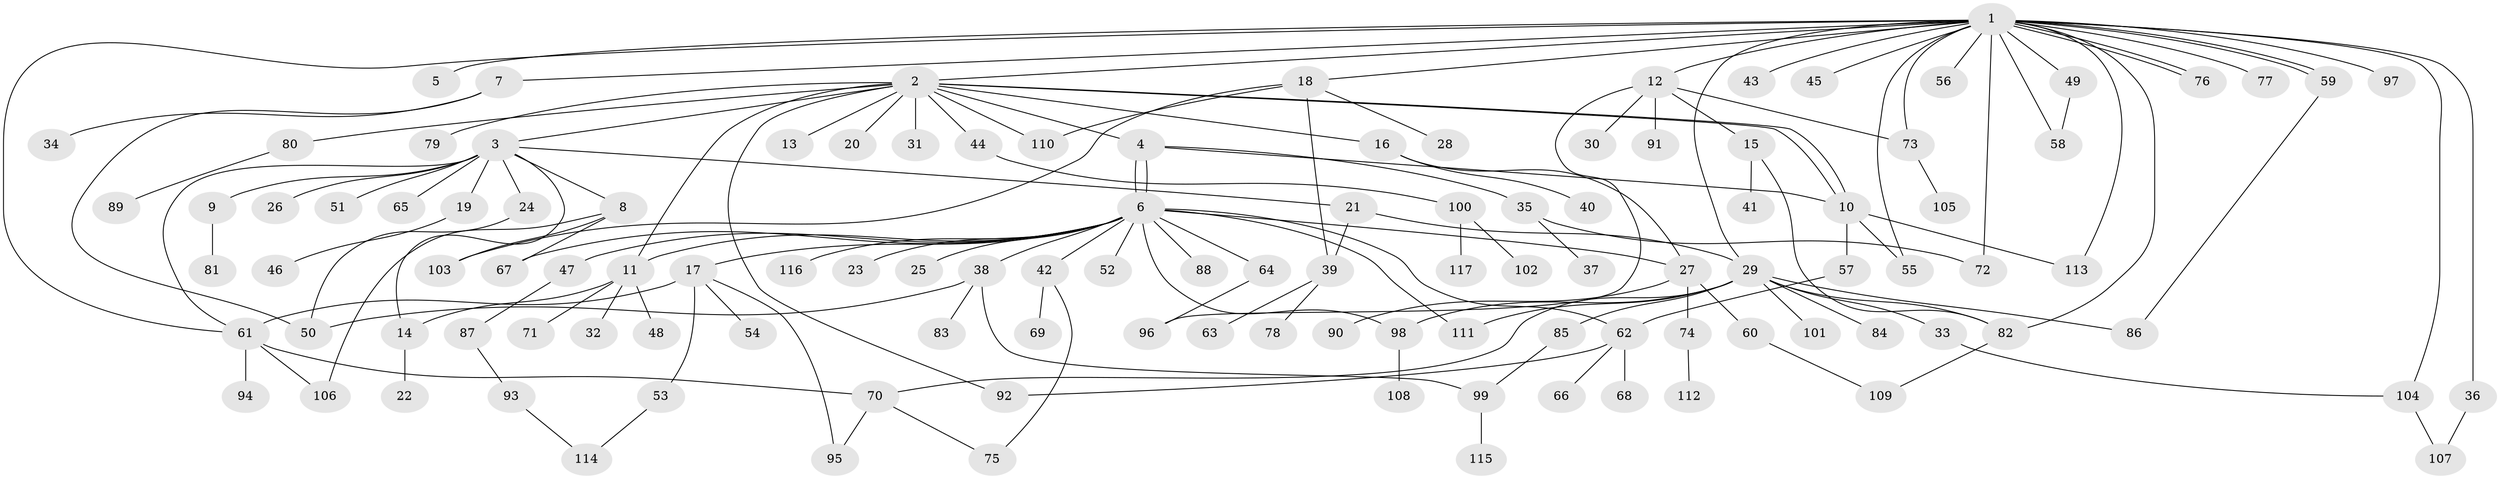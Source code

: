 // coarse degree distribution, {25: 0.011235955056179775, 16: 0.011235955056179775, 11: 0.02247191011235955, 5: 0.07865168539325842, 1: 0.449438202247191, 18: 0.011235955056179775, 4: 0.056179775280898875, 6: 0.02247191011235955, 2: 0.29213483146067415, 3: 0.0449438202247191}
// Generated by graph-tools (version 1.1) at 2025/41/03/06/25 10:41:46]
// undirected, 117 vertices, 155 edges
graph export_dot {
graph [start="1"]
  node [color=gray90,style=filled];
  1;
  2;
  3;
  4;
  5;
  6;
  7;
  8;
  9;
  10;
  11;
  12;
  13;
  14;
  15;
  16;
  17;
  18;
  19;
  20;
  21;
  22;
  23;
  24;
  25;
  26;
  27;
  28;
  29;
  30;
  31;
  32;
  33;
  34;
  35;
  36;
  37;
  38;
  39;
  40;
  41;
  42;
  43;
  44;
  45;
  46;
  47;
  48;
  49;
  50;
  51;
  52;
  53;
  54;
  55;
  56;
  57;
  58;
  59;
  60;
  61;
  62;
  63;
  64;
  65;
  66;
  67;
  68;
  69;
  70;
  71;
  72;
  73;
  74;
  75;
  76;
  77;
  78;
  79;
  80;
  81;
  82;
  83;
  84;
  85;
  86;
  87;
  88;
  89;
  90;
  91;
  92;
  93;
  94;
  95;
  96;
  97;
  98;
  99;
  100;
  101;
  102;
  103;
  104;
  105;
  106;
  107;
  108;
  109;
  110;
  111;
  112;
  113;
  114;
  115;
  116;
  117;
  1 -- 2;
  1 -- 5;
  1 -- 7;
  1 -- 12;
  1 -- 18;
  1 -- 29;
  1 -- 36;
  1 -- 43;
  1 -- 45;
  1 -- 49;
  1 -- 55;
  1 -- 56;
  1 -- 58;
  1 -- 59;
  1 -- 59;
  1 -- 61;
  1 -- 72;
  1 -- 73;
  1 -- 76;
  1 -- 76;
  1 -- 77;
  1 -- 82;
  1 -- 97;
  1 -- 104;
  1 -- 113;
  2 -- 3;
  2 -- 4;
  2 -- 10;
  2 -- 10;
  2 -- 11;
  2 -- 13;
  2 -- 16;
  2 -- 20;
  2 -- 31;
  2 -- 44;
  2 -- 79;
  2 -- 80;
  2 -- 92;
  2 -- 110;
  3 -- 8;
  3 -- 9;
  3 -- 14;
  3 -- 19;
  3 -- 21;
  3 -- 24;
  3 -- 26;
  3 -- 51;
  3 -- 61;
  3 -- 65;
  4 -- 6;
  4 -- 6;
  4 -- 10;
  4 -- 35;
  6 -- 11;
  6 -- 17;
  6 -- 23;
  6 -- 25;
  6 -- 27;
  6 -- 38;
  6 -- 42;
  6 -- 47;
  6 -- 52;
  6 -- 62;
  6 -- 64;
  6 -- 67;
  6 -- 88;
  6 -- 98;
  6 -- 111;
  6 -- 116;
  7 -- 34;
  7 -- 50;
  8 -- 67;
  8 -- 103;
  8 -- 106;
  9 -- 81;
  10 -- 55;
  10 -- 57;
  10 -- 113;
  11 -- 14;
  11 -- 32;
  11 -- 48;
  11 -- 71;
  12 -- 15;
  12 -- 30;
  12 -- 73;
  12 -- 91;
  12 -- 96;
  14 -- 22;
  15 -- 41;
  15 -- 82;
  16 -- 27;
  16 -- 40;
  17 -- 53;
  17 -- 54;
  17 -- 61;
  17 -- 95;
  18 -- 28;
  18 -- 39;
  18 -- 103;
  18 -- 110;
  19 -- 46;
  21 -- 29;
  21 -- 39;
  24 -- 50;
  27 -- 60;
  27 -- 74;
  27 -- 90;
  29 -- 33;
  29 -- 70;
  29 -- 82;
  29 -- 84;
  29 -- 85;
  29 -- 86;
  29 -- 98;
  29 -- 101;
  29 -- 111;
  33 -- 104;
  35 -- 37;
  35 -- 72;
  36 -- 107;
  38 -- 50;
  38 -- 83;
  38 -- 99;
  39 -- 63;
  39 -- 78;
  42 -- 69;
  42 -- 75;
  44 -- 100;
  47 -- 87;
  49 -- 58;
  53 -- 114;
  57 -- 62;
  59 -- 86;
  60 -- 109;
  61 -- 70;
  61 -- 94;
  61 -- 106;
  62 -- 66;
  62 -- 68;
  62 -- 92;
  64 -- 96;
  70 -- 75;
  70 -- 95;
  73 -- 105;
  74 -- 112;
  80 -- 89;
  82 -- 109;
  85 -- 99;
  87 -- 93;
  93 -- 114;
  98 -- 108;
  99 -- 115;
  100 -- 102;
  100 -- 117;
  104 -- 107;
}
